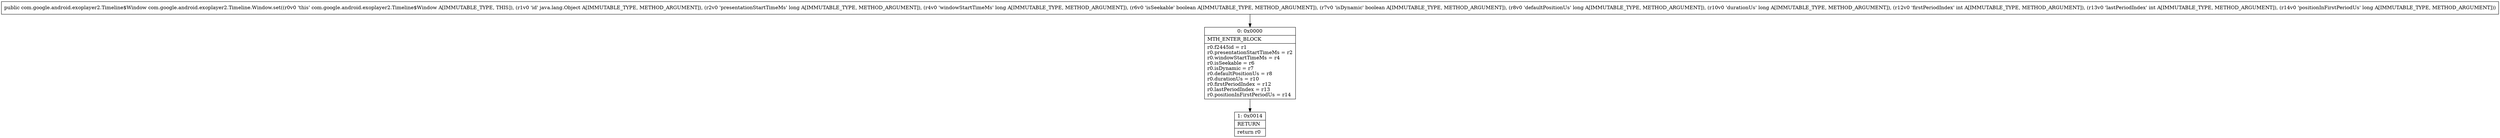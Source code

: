 digraph "CFG forcom.google.android.exoplayer2.Timeline.Window.set(Ljava\/lang\/Object;JJZZJJIIJ)Lcom\/google\/android\/exoplayer2\/Timeline$Window;" {
Node_0 [shape=record,label="{0\:\ 0x0000|MTH_ENTER_BLOCK\l|r0.f2445id = r1\lr0.presentationStartTimeMs = r2\lr0.windowStartTimeMs = r4\lr0.isSeekable = r6\lr0.isDynamic = r7\lr0.defaultPositionUs = r8\lr0.durationUs = r10\lr0.firstPeriodIndex = r12\lr0.lastPeriodIndex = r13\lr0.positionInFirstPeriodUs = r14\l}"];
Node_1 [shape=record,label="{1\:\ 0x0014|RETURN\l|return r0\l}"];
MethodNode[shape=record,label="{public com.google.android.exoplayer2.Timeline$Window com.google.android.exoplayer2.Timeline.Window.set((r0v0 'this' com.google.android.exoplayer2.Timeline$Window A[IMMUTABLE_TYPE, THIS]), (r1v0 'id' java.lang.Object A[IMMUTABLE_TYPE, METHOD_ARGUMENT]), (r2v0 'presentationStartTimeMs' long A[IMMUTABLE_TYPE, METHOD_ARGUMENT]), (r4v0 'windowStartTimeMs' long A[IMMUTABLE_TYPE, METHOD_ARGUMENT]), (r6v0 'isSeekable' boolean A[IMMUTABLE_TYPE, METHOD_ARGUMENT]), (r7v0 'isDynamic' boolean A[IMMUTABLE_TYPE, METHOD_ARGUMENT]), (r8v0 'defaultPositionUs' long A[IMMUTABLE_TYPE, METHOD_ARGUMENT]), (r10v0 'durationUs' long A[IMMUTABLE_TYPE, METHOD_ARGUMENT]), (r12v0 'firstPeriodIndex' int A[IMMUTABLE_TYPE, METHOD_ARGUMENT]), (r13v0 'lastPeriodIndex' int A[IMMUTABLE_TYPE, METHOD_ARGUMENT]), (r14v0 'positionInFirstPeriodUs' long A[IMMUTABLE_TYPE, METHOD_ARGUMENT])) }"];
MethodNode -> Node_0;
Node_0 -> Node_1;
}

